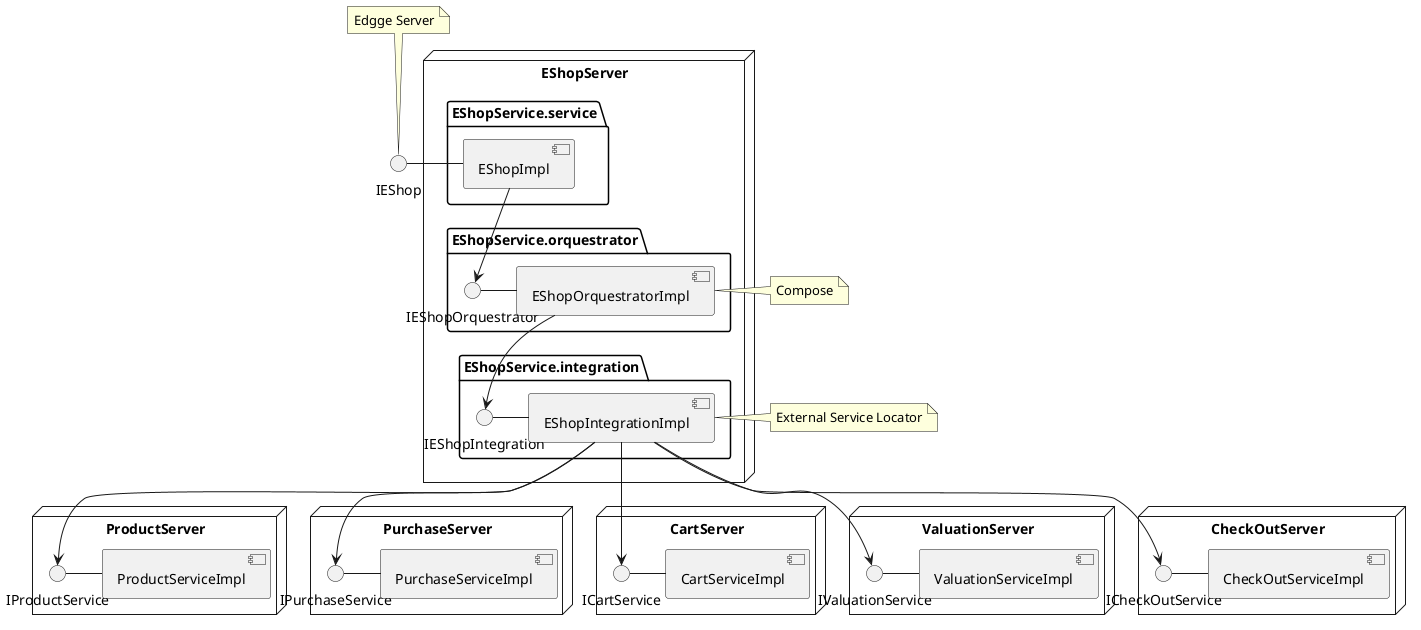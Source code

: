 @startuml

() IEShop

note top of IEShop : Edgge Server
node "EShopServer" {

    package "EShopService.service" {

        IEShop - [EShopImpl]

    }

    package "EShopService.orquestrator" {
        () IEShopOrquestrator as IO
        IO - [EShopOrquestratorImpl]
            [EShopImpl] --> IO
    }

    package "EShopService.integration" {
        () IEShopIntegration as Int
        Int - [EShopIntegrationImpl]
        [EShopOrquestratorImpl] --> Int

    }

}

note right of EShopOrquestratorImpl : Compose

note right of EShopIntegrationImpl : External Service Locator

node "ProductServer" {
	() IProductService as IPS
    IPS - [ProductServiceImpl]    
    [EShopIntegrationImpl] --> IPS

}

node "PurchaseServer" {
	() IPurchaseService as IPur
    IPur - [PurchaseServiceImpl]
        [EShopIntegrationImpl] --> IPur

}

node "CartServer" {
	() ICartService as ICart
    ICart - [CartServiceImpl]
        [EShopIntegrationImpl] --> ICart

}

node "ValuationServer" {
	() IValuationService as IVal
    IVal - [ValuationServiceImpl]
        [EShopIntegrationImpl] --> IVal
}

node "CheckOutServer" {
	() ICheckOutService as ICheckOut
    ICheckOut - [CheckOutServiceImpl]
        [EShopIntegrationImpl] --> ICheckOut

}








@enduml